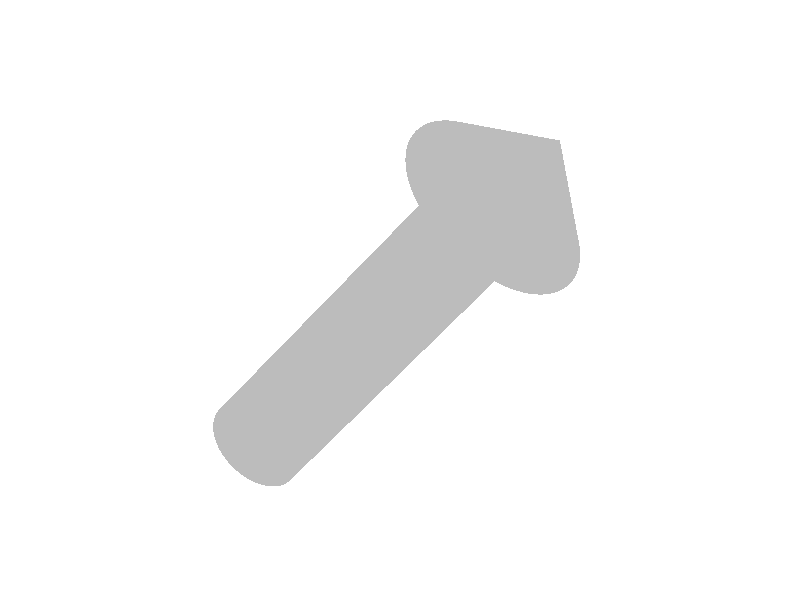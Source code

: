 #include "colors.inc"
background { rgb <1, 1, 1> }
camera {location <0, 0, 10>up <0,1,0> right <-1.33,0,0> angle 15look_at <0, 0, 0> sky <0, 1, 0> }
cylinder { <-0.5, -0.5, -0.5>, <0.3, 0.3, 0.3>, 0.173205 texture {  pigment { rgb <0.5, 0.5, 0.5>  } } }
cone { <0.3, 0.3, 0.3>, 0.34641, <0.5, 0.5, 0.5>, 0 texture {  pigment { rgb <0.5, 0.5, 0.5>  } } }
light_source {<10, 10, 10> color White}
light_source {<0, 0, 10> color White}
light_source {<-10, -10, 10> color White}
